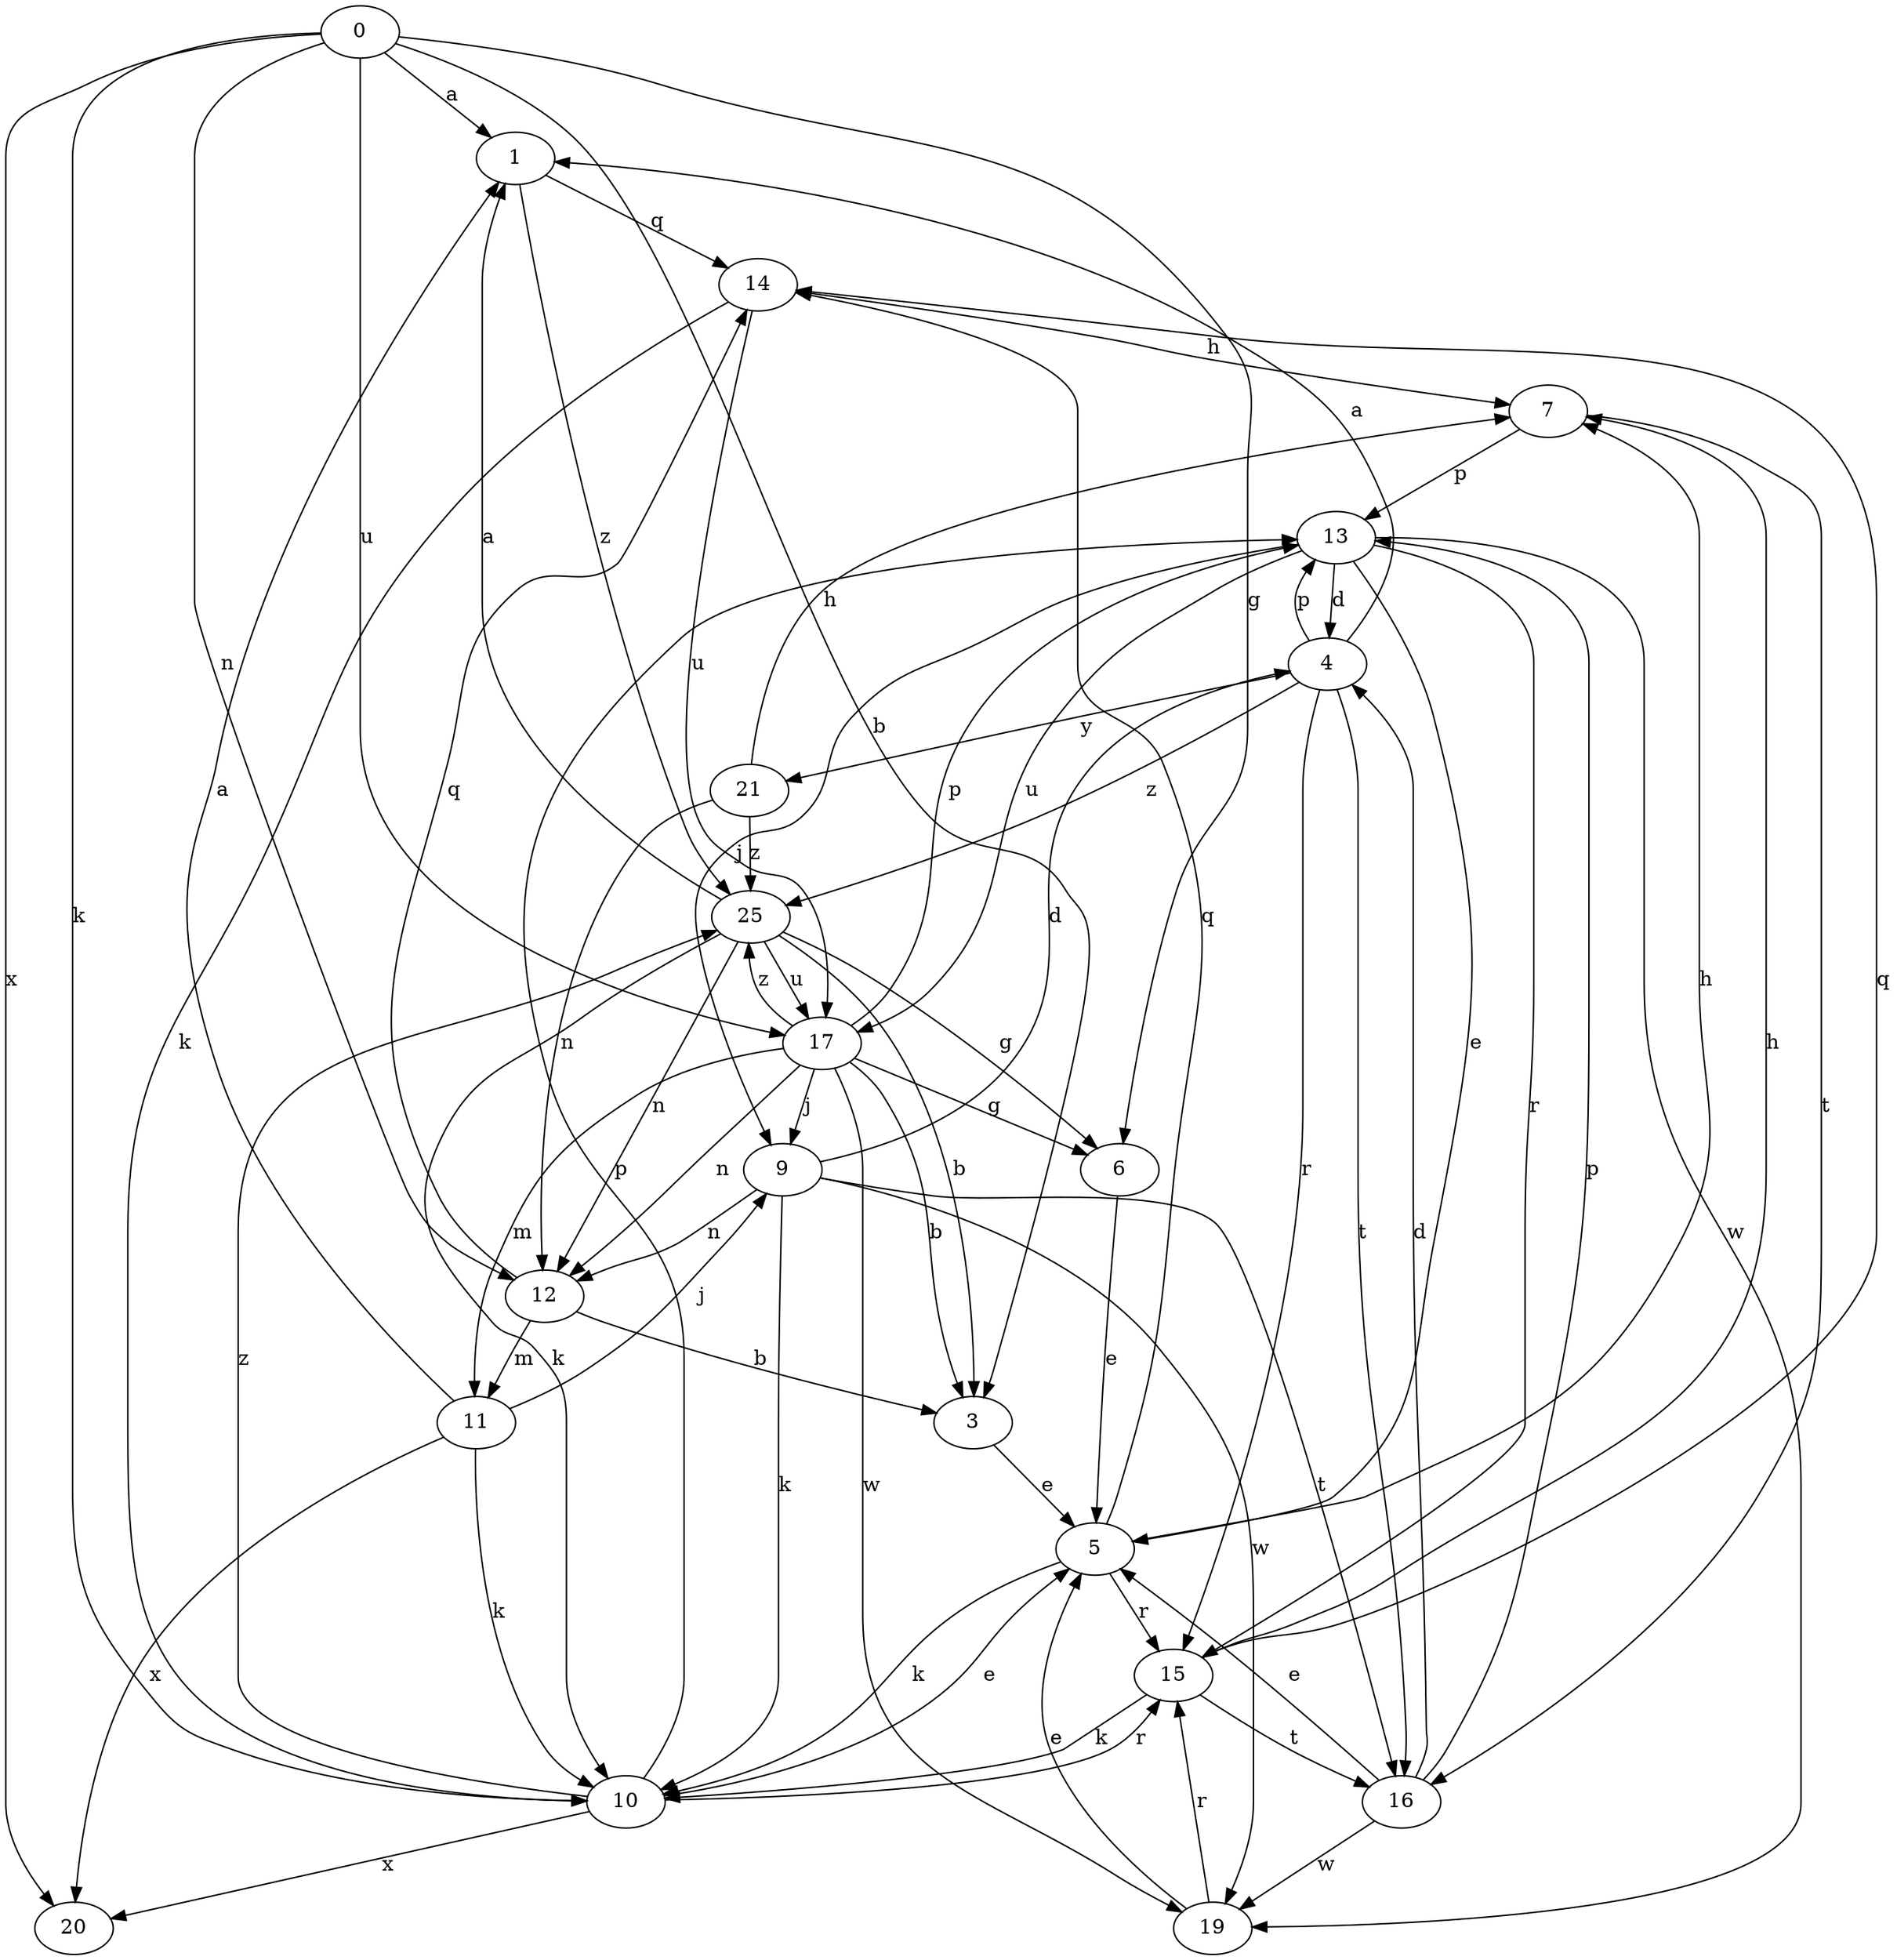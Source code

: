 strict digraph  {
1;
3;
0;
4;
5;
6;
7;
9;
10;
11;
12;
13;
14;
15;
16;
17;
19;
20;
21;
25;
1 -> 14  [label=q];
1 -> 25  [label=z];
3 -> 5  [label=e];
0 -> 1  [label=a];
0 -> 3  [label=b];
0 -> 6  [label=g];
0 -> 10  [label=k];
0 -> 12  [label=n];
0 -> 17  [label=u];
0 -> 20  [label=x];
4 -> 1  [label=a];
4 -> 13  [label=p];
4 -> 15  [label=r];
4 -> 16  [label=t];
4 -> 21  [label=y];
4 -> 25  [label=z];
5 -> 7  [label=h];
5 -> 10  [label=k];
5 -> 14  [label=q];
5 -> 15  [label=r];
6 -> 5  [label=e];
7 -> 13  [label=p];
7 -> 16  [label=t];
9 -> 4  [label=d];
9 -> 10  [label=k];
9 -> 12  [label=n];
9 -> 16  [label=t];
9 -> 19  [label=w];
10 -> 5  [label=e];
10 -> 13  [label=p];
10 -> 15  [label=r];
10 -> 20  [label=x];
10 -> 25  [label=z];
11 -> 1  [label=a];
11 -> 9  [label=j];
11 -> 10  [label=k];
11 -> 20  [label=x];
12 -> 3  [label=b];
12 -> 11  [label=m];
12 -> 14  [label=q];
13 -> 4  [label=d];
13 -> 5  [label=e];
13 -> 9  [label=j];
13 -> 15  [label=r];
13 -> 17  [label=u];
13 -> 19  [label=w];
14 -> 7  [label=h];
14 -> 10  [label=k];
14 -> 17  [label=u];
15 -> 7  [label=h];
15 -> 10  [label=k];
15 -> 14  [label=q];
15 -> 16  [label=t];
16 -> 4  [label=d];
16 -> 5  [label=e];
16 -> 13  [label=p];
16 -> 19  [label=w];
17 -> 3  [label=b];
17 -> 6  [label=g];
17 -> 9  [label=j];
17 -> 11  [label=m];
17 -> 12  [label=n];
17 -> 13  [label=p];
17 -> 19  [label=w];
17 -> 25  [label=z];
19 -> 5  [label=e];
19 -> 15  [label=r];
21 -> 7  [label=h];
21 -> 12  [label=n];
21 -> 25  [label=z];
25 -> 1  [label=a];
25 -> 3  [label=b];
25 -> 6  [label=g];
25 -> 10  [label=k];
25 -> 12  [label=n];
25 -> 17  [label=u];
}
